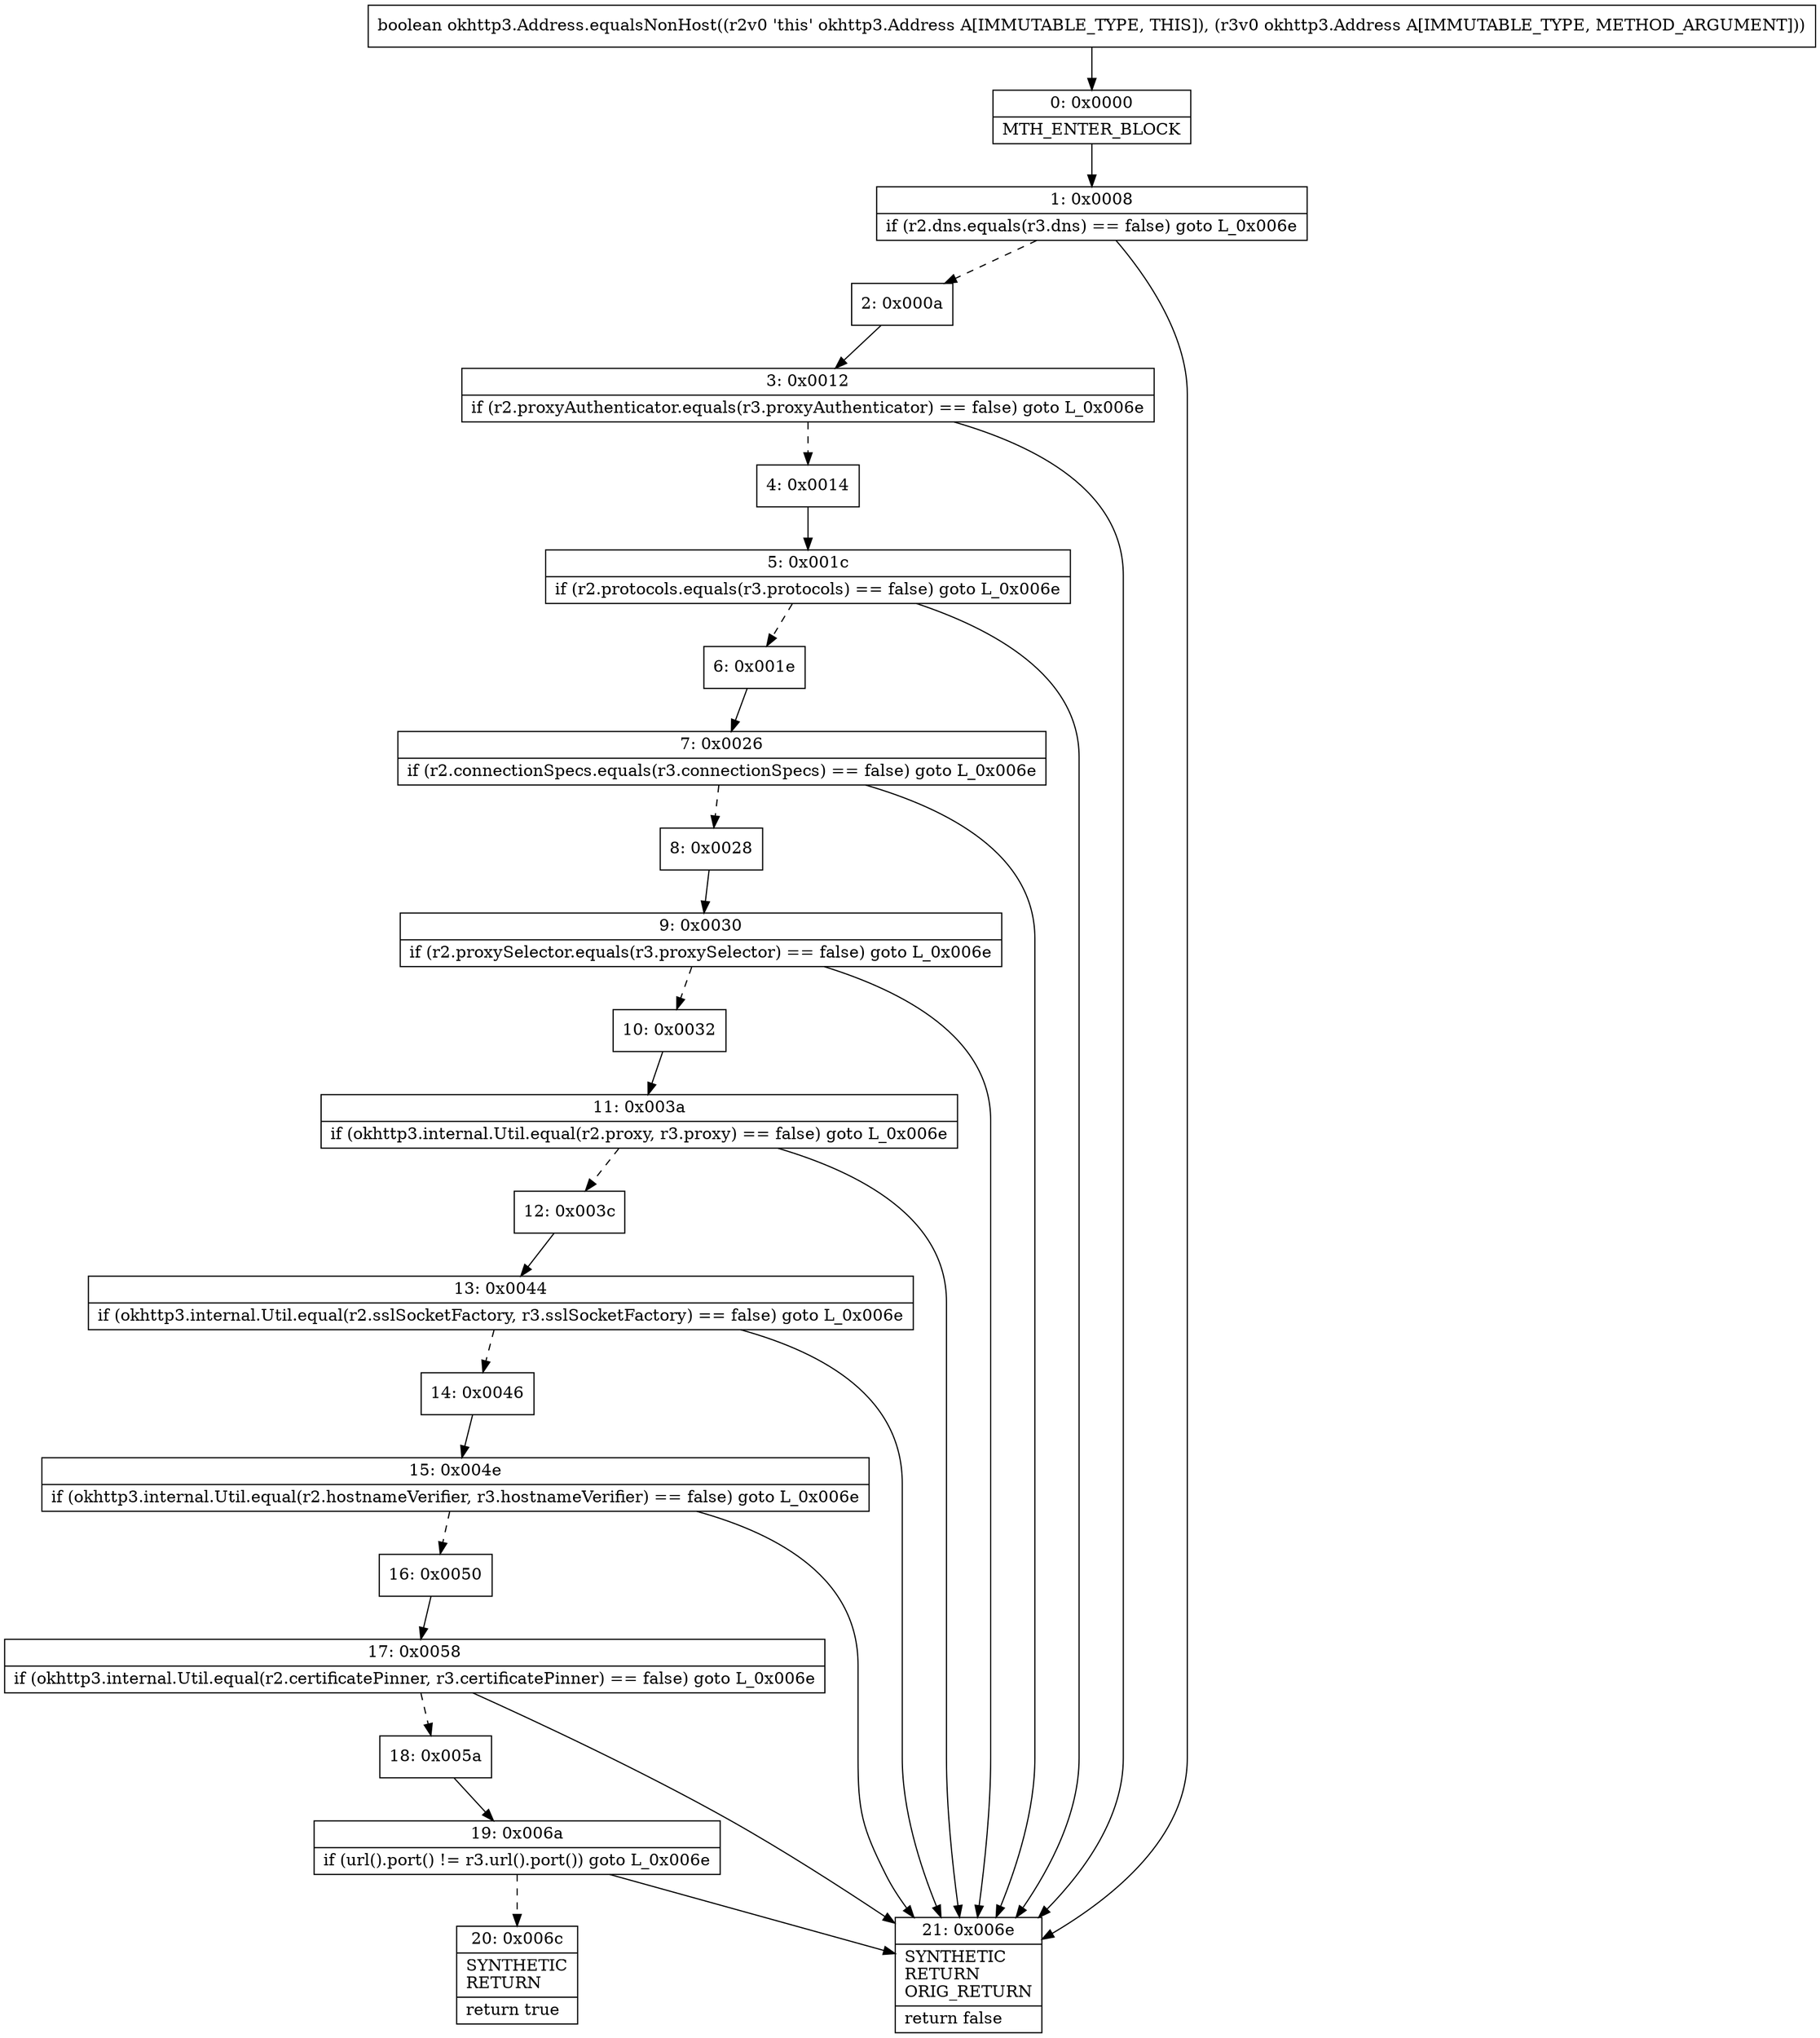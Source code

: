 digraph "CFG forokhttp3.Address.equalsNonHost(Lokhttp3\/Address;)Z" {
Node_0 [shape=record,label="{0\:\ 0x0000|MTH_ENTER_BLOCK\l}"];
Node_1 [shape=record,label="{1\:\ 0x0008|if (r2.dns.equals(r3.dns) == false) goto L_0x006e\l}"];
Node_2 [shape=record,label="{2\:\ 0x000a}"];
Node_3 [shape=record,label="{3\:\ 0x0012|if (r2.proxyAuthenticator.equals(r3.proxyAuthenticator) == false) goto L_0x006e\l}"];
Node_4 [shape=record,label="{4\:\ 0x0014}"];
Node_5 [shape=record,label="{5\:\ 0x001c|if (r2.protocols.equals(r3.protocols) == false) goto L_0x006e\l}"];
Node_6 [shape=record,label="{6\:\ 0x001e}"];
Node_7 [shape=record,label="{7\:\ 0x0026|if (r2.connectionSpecs.equals(r3.connectionSpecs) == false) goto L_0x006e\l}"];
Node_8 [shape=record,label="{8\:\ 0x0028}"];
Node_9 [shape=record,label="{9\:\ 0x0030|if (r2.proxySelector.equals(r3.proxySelector) == false) goto L_0x006e\l}"];
Node_10 [shape=record,label="{10\:\ 0x0032}"];
Node_11 [shape=record,label="{11\:\ 0x003a|if (okhttp3.internal.Util.equal(r2.proxy, r3.proxy) == false) goto L_0x006e\l}"];
Node_12 [shape=record,label="{12\:\ 0x003c}"];
Node_13 [shape=record,label="{13\:\ 0x0044|if (okhttp3.internal.Util.equal(r2.sslSocketFactory, r3.sslSocketFactory) == false) goto L_0x006e\l}"];
Node_14 [shape=record,label="{14\:\ 0x0046}"];
Node_15 [shape=record,label="{15\:\ 0x004e|if (okhttp3.internal.Util.equal(r2.hostnameVerifier, r3.hostnameVerifier) == false) goto L_0x006e\l}"];
Node_16 [shape=record,label="{16\:\ 0x0050}"];
Node_17 [shape=record,label="{17\:\ 0x0058|if (okhttp3.internal.Util.equal(r2.certificatePinner, r3.certificatePinner) == false) goto L_0x006e\l}"];
Node_18 [shape=record,label="{18\:\ 0x005a}"];
Node_19 [shape=record,label="{19\:\ 0x006a|if (url().port() != r3.url().port()) goto L_0x006e\l}"];
Node_20 [shape=record,label="{20\:\ 0x006c|SYNTHETIC\lRETURN\l|return true\l}"];
Node_21 [shape=record,label="{21\:\ 0x006e|SYNTHETIC\lRETURN\lORIG_RETURN\l|return false\l}"];
MethodNode[shape=record,label="{boolean okhttp3.Address.equalsNonHost((r2v0 'this' okhttp3.Address A[IMMUTABLE_TYPE, THIS]), (r3v0 okhttp3.Address A[IMMUTABLE_TYPE, METHOD_ARGUMENT])) }"];
MethodNode -> Node_0;
Node_0 -> Node_1;
Node_1 -> Node_2[style=dashed];
Node_1 -> Node_21;
Node_2 -> Node_3;
Node_3 -> Node_4[style=dashed];
Node_3 -> Node_21;
Node_4 -> Node_5;
Node_5 -> Node_6[style=dashed];
Node_5 -> Node_21;
Node_6 -> Node_7;
Node_7 -> Node_8[style=dashed];
Node_7 -> Node_21;
Node_8 -> Node_9;
Node_9 -> Node_10[style=dashed];
Node_9 -> Node_21;
Node_10 -> Node_11;
Node_11 -> Node_12[style=dashed];
Node_11 -> Node_21;
Node_12 -> Node_13;
Node_13 -> Node_14[style=dashed];
Node_13 -> Node_21;
Node_14 -> Node_15;
Node_15 -> Node_16[style=dashed];
Node_15 -> Node_21;
Node_16 -> Node_17;
Node_17 -> Node_18[style=dashed];
Node_17 -> Node_21;
Node_18 -> Node_19;
Node_19 -> Node_20[style=dashed];
Node_19 -> Node_21;
}

